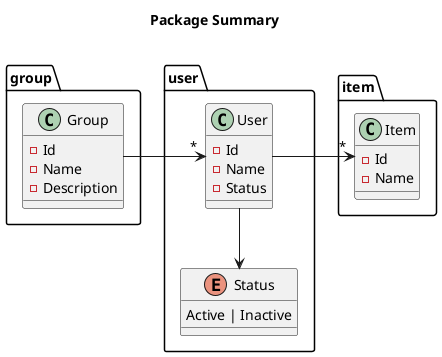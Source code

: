 @startuml

title Package Summary\n

package group {
  class Group {
    - Id
    - Name
    - Description
  }
}

package user {
  class User {
    - Id
    - Name
    - Status
  }
  enum Status {
    Active | Inactive
  }
}

package item {
  class Item {
    - Id
    - Name
  }
}

Group -r-> "*" User
User -d-> Status
User -r-> "*" Item

@enduml